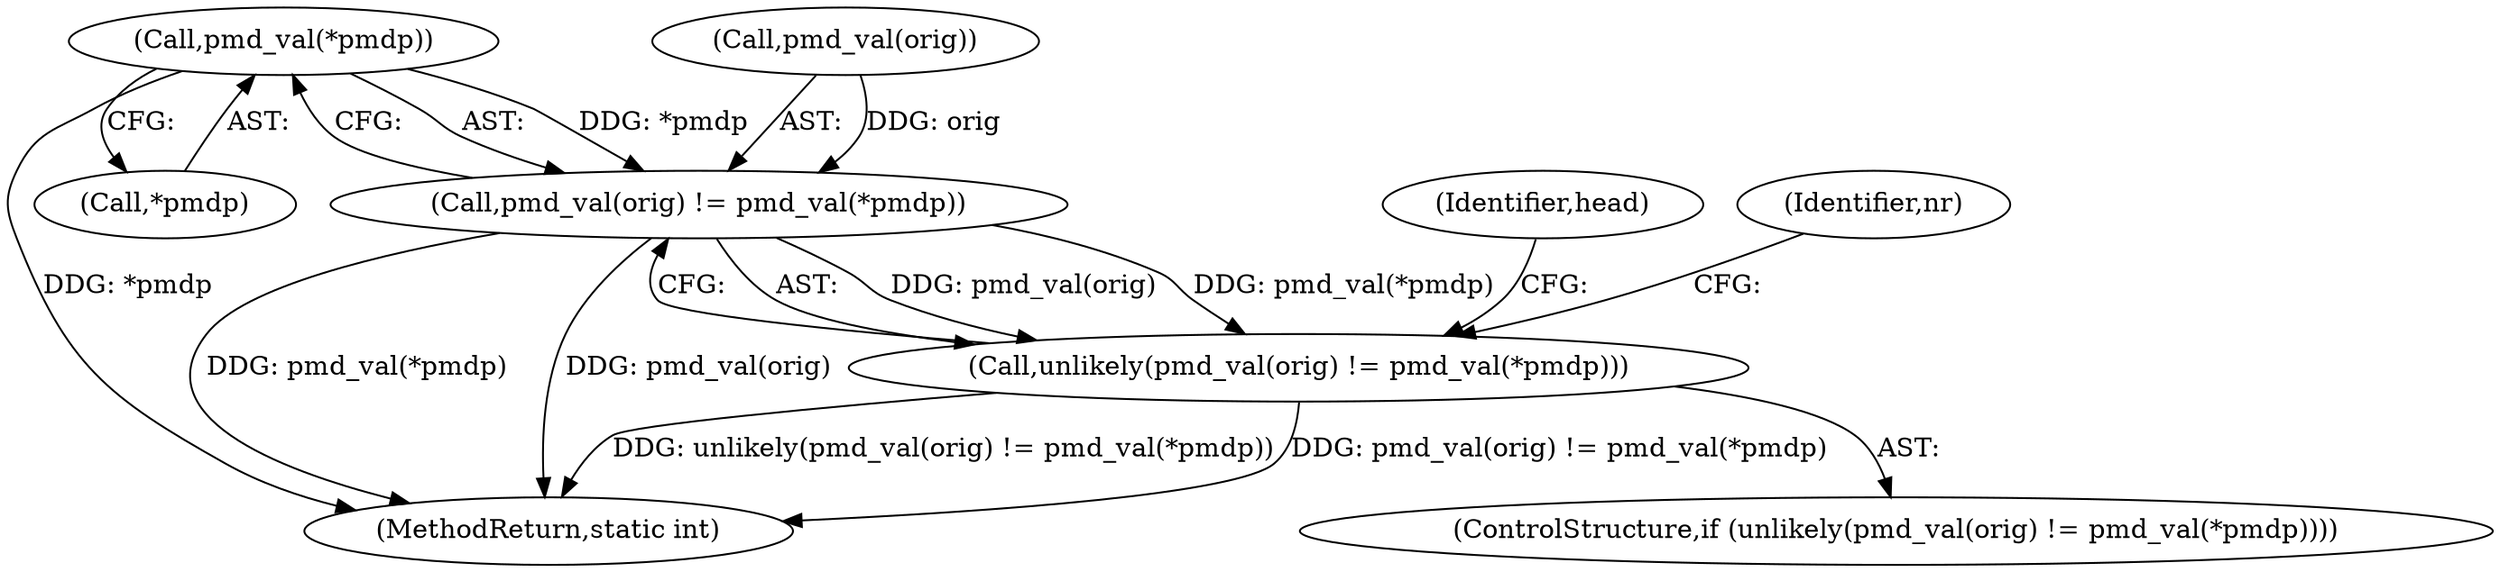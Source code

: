 digraph "0_linux_6b3a707736301c2128ca85ce85fb13f60b5e350a_8@pointer" {
"1000186" [label="(Call,pmd_val(*pmdp))"];
"1000183" [label="(Call,pmd_val(orig) != pmd_val(*pmdp))"];
"1000182" [label="(Call,unlikely(pmd_val(orig) != pmd_val(*pmdp)))"];
"1000183" [label="(Call,pmd_val(orig) != pmd_val(*pmdp))"];
"1000202" [label="(Identifier,head)"];
"1000182" [label="(Call,unlikely(pmd_val(orig) != pmd_val(*pmdp)))"];
"1000184" [label="(Call,pmd_val(orig))"];
"1000186" [label="(Call,pmd_val(*pmdp))"];
"1000181" [label="(ControlStructure,if (unlikely(pmd_val(orig) != pmd_val(*pmdp))))"];
"1000192" [label="(Identifier,nr)"];
"1000205" [label="(MethodReturn,static int)"];
"1000187" [label="(Call,*pmdp)"];
"1000186" -> "1000183"  [label="AST: "];
"1000186" -> "1000187"  [label="CFG: "];
"1000187" -> "1000186"  [label="AST: "];
"1000183" -> "1000186"  [label="CFG: "];
"1000186" -> "1000205"  [label="DDG: *pmdp"];
"1000186" -> "1000183"  [label="DDG: *pmdp"];
"1000183" -> "1000182"  [label="AST: "];
"1000184" -> "1000183"  [label="AST: "];
"1000182" -> "1000183"  [label="CFG: "];
"1000183" -> "1000205"  [label="DDG: pmd_val(*pmdp)"];
"1000183" -> "1000205"  [label="DDG: pmd_val(orig)"];
"1000183" -> "1000182"  [label="DDG: pmd_val(orig)"];
"1000183" -> "1000182"  [label="DDG: pmd_val(*pmdp)"];
"1000184" -> "1000183"  [label="DDG: orig"];
"1000182" -> "1000181"  [label="AST: "];
"1000192" -> "1000182"  [label="CFG: "];
"1000202" -> "1000182"  [label="CFG: "];
"1000182" -> "1000205"  [label="DDG: unlikely(pmd_val(orig) != pmd_val(*pmdp))"];
"1000182" -> "1000205"  [label="DDG: pmd_val(orig) != pmd_val(*pmdp)"];
}
